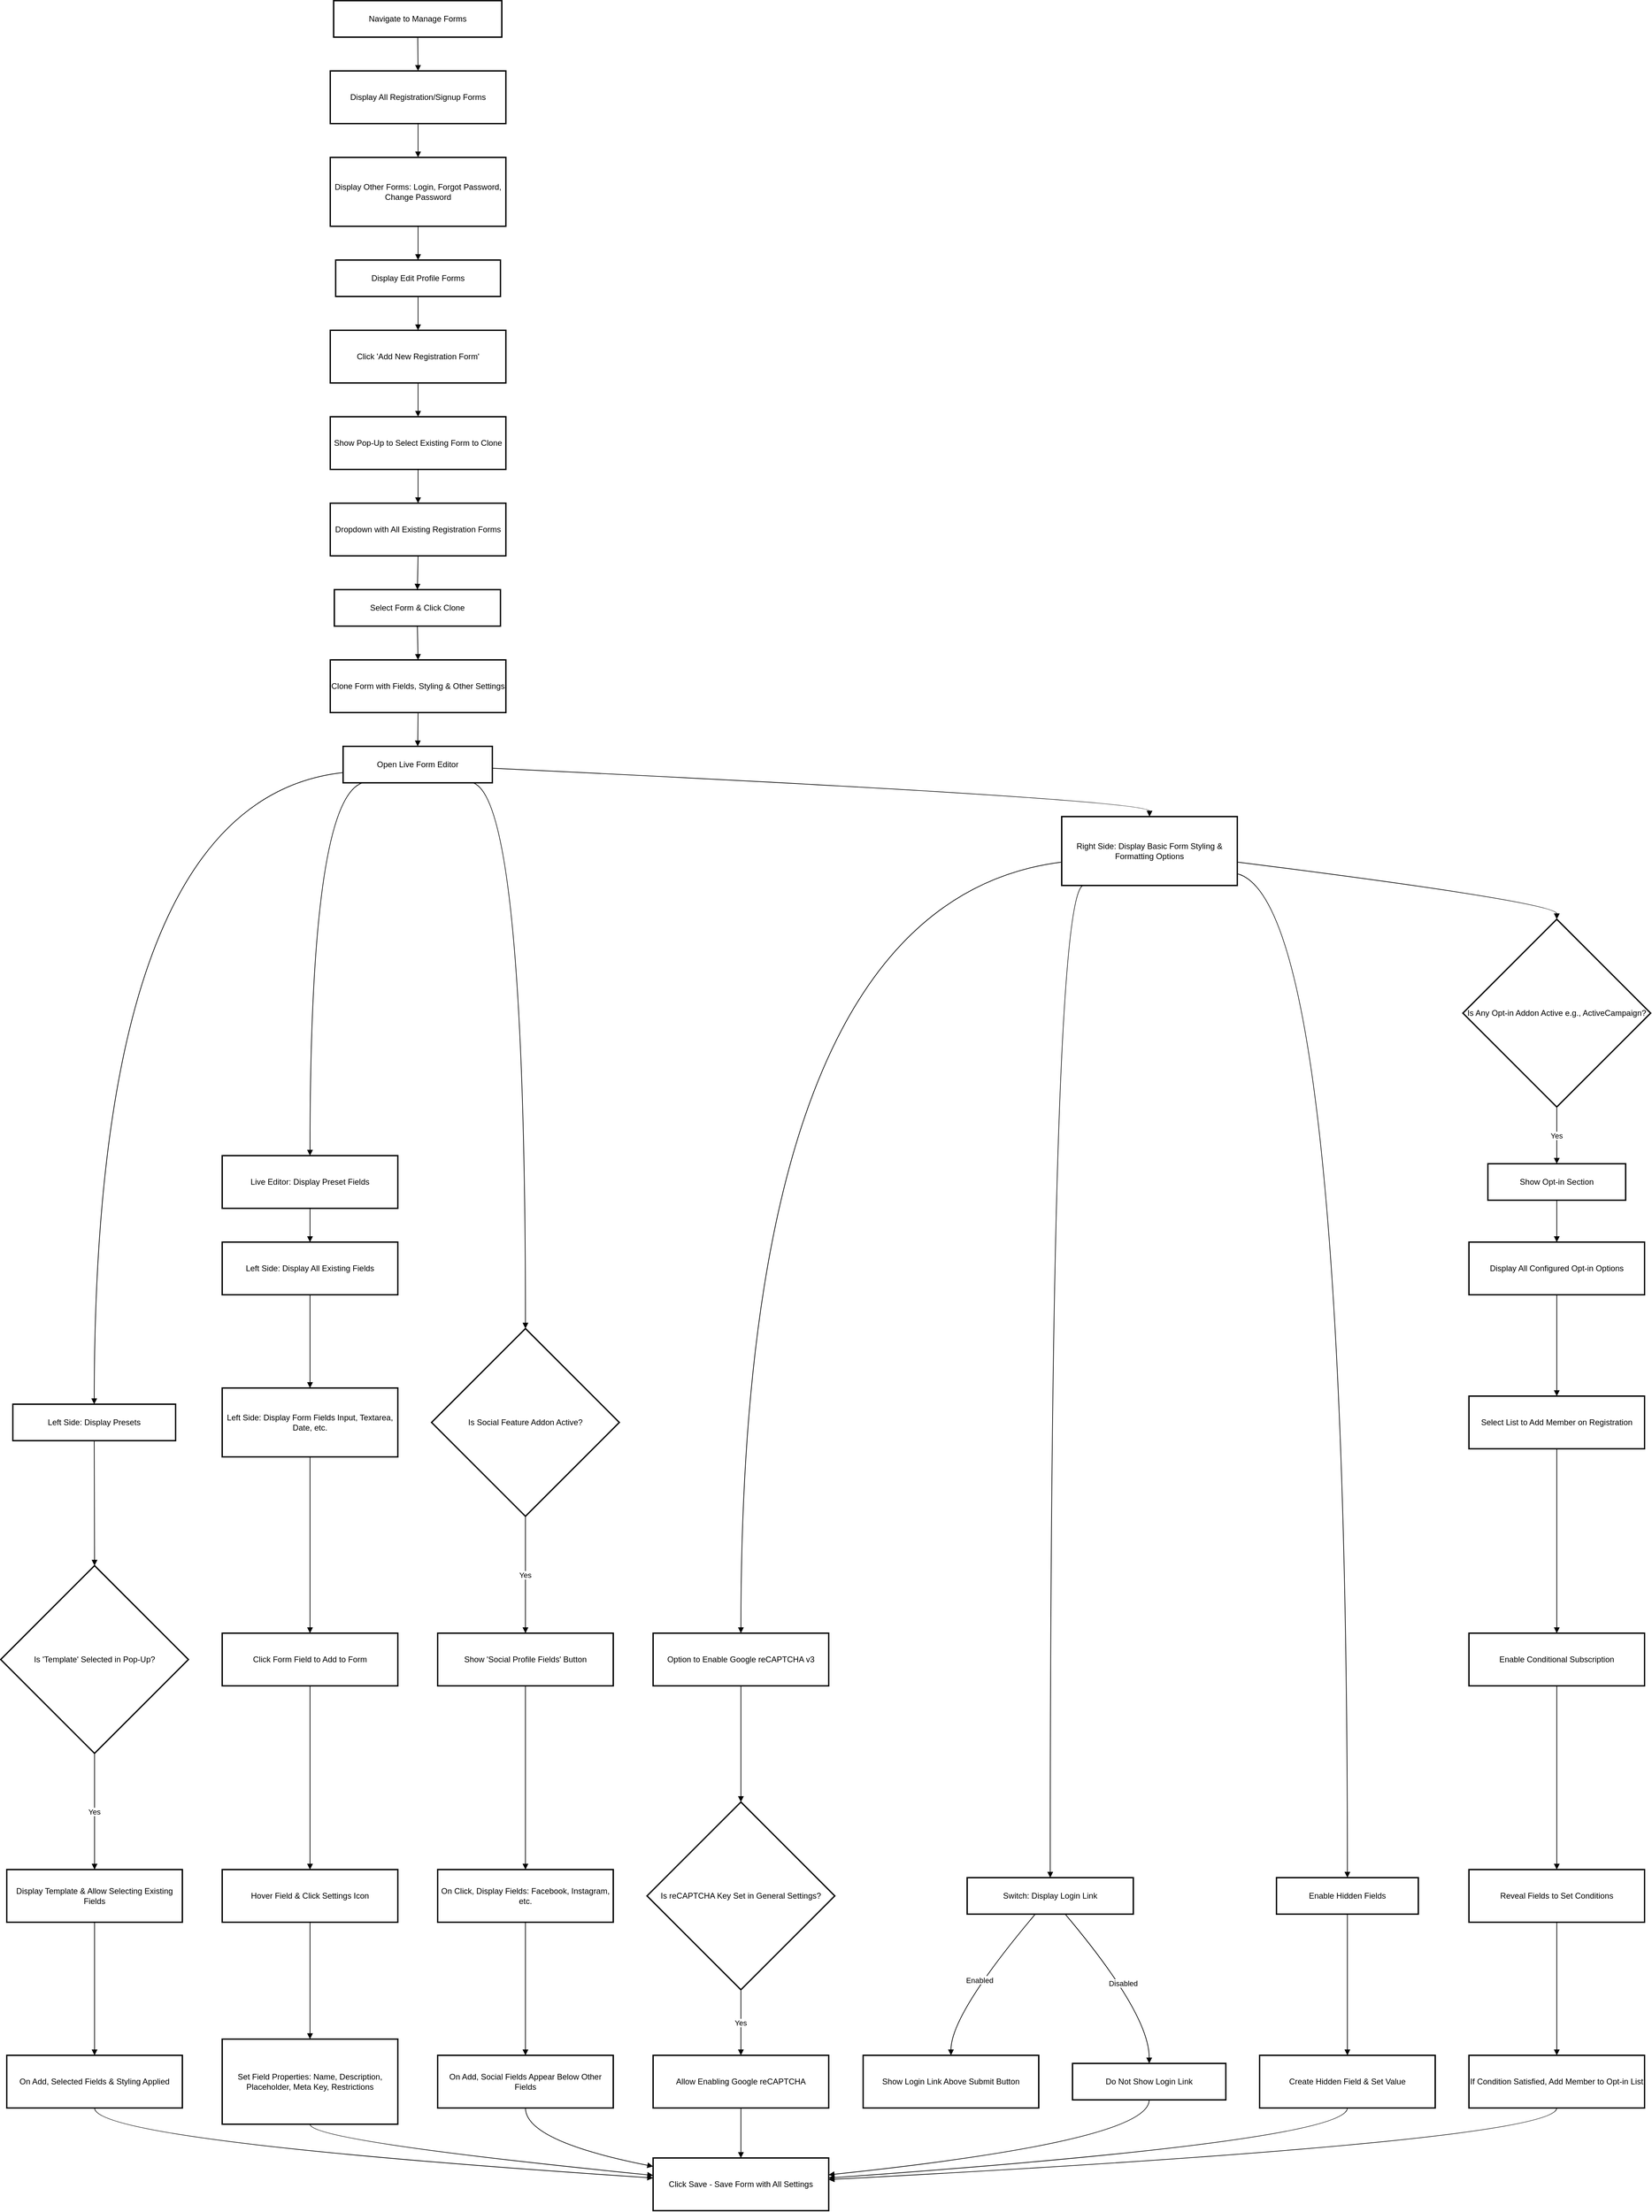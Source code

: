 <mxfile version="26.0.11">
  <diagram name="Page-1" id="vnbQvoCOIr6rev8CdeXU">
    <mxGraphModel dx="5250" dy="2610" grid="1" gridSize="10" guides="1" tooltips="1" connect="1" arrows="1" fold="1" page="1" pageScale="1" pageWidth="850" pageHeight="1100" math="0" shadow="0">
      <root>
        <mxCell id="0" />
        <mxCell id="1" parent="0" />
        <mxCell id="ffsXN4SnScIQA86dBzkv-1" value="Navigate to Manage Forms" style="whiteSpace=wrap;strokeWidth=2;" vertex="1" parent="1">
          <mxGeometry x="513" y="20" width="249" height="54" as="geometry" />
        </mxCell>
        <mxCell id="ffsXN4SnScIQA86dBzkv-2" value="Display All Registration/Signup Forms" style="whiteSpace=wrap;strokeWidth=2;" vertex="1" parent="1">
          <mxGeometry x="508" y="124" width="260" height="78" as="geometry" />
        </mxCell>
        <mxCell id="ffsXN4SnScIQA86dBzkv-3" value="Display Other Forms: Login, Forgot Password, Change Password" style="whiteSpace=wrap;strokeWidth=2;" vertex="1" parent="1">
          <mxGeometry x="508" y="252" width="260" height="102" as="geometry" />
        </mxCell>
        <mxCell id="ffsXN4SnScIQA86dBzkv-4" value="Display Edit Profile Forms" style="whiteSpace=wrap;strokeWidth=2;" vertex="1" parent="1">
          <mxGeometry x="516" y="404" width="244" height="54" as="geometry" />
        </mxCell>
        <mxCell id="ffsXN4SnScIQA86dBzkv-5" value="Click &#39;Add New Registration Form&#39;" style="whiteSpace=wrap;strokeWidth=2;" vertex="1" parent="1">
          <mxGeometry x="508" y="508" width="260" height="78" as="geometry" />
        </mxCell>
        <mxCell id="ffsXN4SnScIQA86dBzkv-6" value="Show Pop-Up to Select Existing Form to Clone" style="whiteSpace=wrap;strokeWidth=2;" vertex="1" parent="1">
          <mxGeometry x="508" y="636" width="260" height="78" as="geometry" />
        </mxCell>
        <mxCell id="ffsXN4SnScIQA86dBzkv-7" value="Dropdown with All Existing Registration Forms" style="whiteSpace=wrap;strokeWidth=2;" vertex="1" parent="1">
          <mxGeometry x="508" y="764" width="260" height="78" as="geometry" />
        </mxCell>
        <mxCell id="ffsXN4SnScIQA86dBzkv-8" value="Select Form &amp; Click Clone" style="whiteSpace=wrap;strokeWidth=2;" vertex="1" parent="1">
          <mxGeometry x="514" y="892" width="246" height="54" as="geometry" />
        </mxCell>
        <mxCell id="ffsXN4SnScIQA86dBzkv-9" value="Clone Form with Fields, Styling &amp; Other Settings" style="whiteSpace=wrap;strokeWidth=2;" vertex="1" parent="1">
          <mxGeometry x="508" y="996" width="260" height="78" as="geometry" />
        </mxCell>
        <mxCell id="ffsXN4SnScIQA86dBzkv-10" value="Open Live Form Editor" style="whiteSpace=wrap;strokeWidth=2;" vertex="1" parent="1">
          <mxGeometry x="527" y="1124" width="221" height="54" as="geometry" />
        </mxCell>
        <mxCell id="ffsXN4SnScIQA86dBzkv-11" value="Left Side: Display Presets" style="whiteSpace=wrap;strokeWidth=2;" vertex="1" parent="1">
          <mxGeometry x="38" y="2098" width="241" height="54" as="geometry" />
        </mxCell>
        <mxCell id="ffsXN4SnScIQA86dBzkv-12" value="Is &#39;Template&#39; Selected in Pop-Up?" style="rhombus;strokeWidth=2;whiteSpace=wrap;" vertex="1" parent="1">
          <mxGeometry x="20" y="2337" width="278" height="278" as="geometry" />
        </mxCell>
        <mxCell id="ffsXN4SnScIQA86dBzkv-13" value="Display Template &amp; Allow Selecting Existing Fields" style="whiteSpace=wrap;strokeWidth=2;" vertex="1" parent="1">
          <mxGeometry x="29" y="2787" width="260" height="78" as="geometry" />
        </mxCell>
        <mxCell id="ffsXN4SnScIQA86dBzkv-14" value="On Add, Selected Fields &amp; Styling Applied" style="whiteSpace=wrap;strokeWidth=2;" vertex="1" parent="1">
          <mxGeometry x="29" y="3062" width="260" height="78" as="geometry" />
        </mxCell>
        <mxCell id="ffsXN4SnScIQA86dBzkv-15" value="Click Save - Save Form with All Settings" style="whiteSpace=wrap;strokeWidth=2;" vertex="1" parent="1">
          <mxGeometry x="986" y="3214" width="260" height="78" as="geometry" />
        </mxCell>
        <mxCell id="ffsXN4SnScIQA86dBzkv-16" value="Live Editor: Display Preset Fields" style="whiteSpace=wrap;strokeWidth=2;" vertex="1" parent="1">
          <mxGeometry x="348" y="1730" width="260" height="78" as="geometry" />
        </mxCell>
        <mxCell id="ffsXN4SnScIQA86dBzkv-17" value="Left Side: Display All Existing Fields" style="whiteSpace=wrap;strokeWidth=2;" vertex="1" parent="1">
          <mxGeometry x="348" y="1858" width="260" height="78" as="geometry" />
        </mxCell>
        <mxCell id="ffsXN4SnScIQA86dBzkv-18" value="Left Side: Display Form Fields Input, Textarea, Date, etc." style="whiteSpace=wrap;strokeWidth=2;" vertex="1" parent="1">
          <mxGeometry x="348" y="2074" width="260" height="102" as="geometry" />
        </mxCell>
        <mxCell id="ffsXN4SnScIQA86dBzkv-19" value="Click Form Field to Add to Form" style="whiteSpace=wrap;strokeWidth=2;" vertex="1" parent="1">
          <mxGeometry x="348" y="2437" width="260" height="78" as="geometry" />
        </mxCell>
        <mxCell id="ffsXN4SnScIQA86dBzkv-20" value="Hover Field &amp; Click Settings Icon" style="whiteSpace=wrap;strokeWidth=2;" vertex="1" parent="1">
          <mxGeometry x="348" y="2787" width="260" height="78" as="geometry" />
        </mxCell>
        <mxCell id="ffsXN4SnScIQA86dBzkv-21" value="Set Field Properties: Name, Description, Placeholder, Meta Key, Restrictions" style="whiteSpace=wrap;strokeWidth=2;" vertex="1" parent="1">
          <mxGeometry x="348" y="3038" width="260" height="126" as="geometry" />
        </mxCell>
        <mxCell id="ffsXN4SnScIQA86dBzkv-22" value="Is Social Feature Addon Active?" style="rhombus;strokeWidth=2;whiteSpace=wrap;" vertex="1" parent="1">
          <mxGeometry x="658" y="1986" width="278" height="278" as="geometry" />
        </mxCell>
        <mxCell id="ffsXN4SnScIQA86dBzkv-23" value="Show &#39;Social Profile Fields&#39; Button" style="whiteSpace=wrap;strokeWidth=2;" vertex="1" parent="1">
          <mxGeometry x="667" y="2437" width="260" height="78" as="geometry" />
        </mxCell>
        <mxCell id="ffsXN4SnScIQA86dBzkv-24" value="On Click, Display Fields: Facebook, Instagram, etc." style="whiteSpace=wrap;strokeWidth=2;" vertex="1" parent="1">
          <mxGeometry x="667" y="2787" width="260" height="78" as="geometry" />
        </mxCell>
        <mxCell id="ffsXN4SnScIQA86dBzkv-25" value="On Add, Social Fields Appear Below Other Fields" style="whiteSpace=wrap;strokeWidth=2;" vertex="1" parent="1">
          <mxGeometry x="667" y="3062" width="260" height="78" as="geometry" />
        </mxCell>
        <mxCell id="ffsXN4SnScIQA86dBzkv-26" value="Right Side: Display Basic Form Styling &amp; Formatting Options" style="whiteSpace=wrap;strokeWidth=2;" vertex="1" parent="1">
          <mxGeometry x="1591" y="1228" width="260" height="102" as="geometry" />
        </mxCell>
        <mxCell id="ffsXN4SnScIQA86dBzkv-27" value="Option to Enable Google reCAPTCHA v3" style="whiteSpace=wrap;strokeWidth=2;" vertex="1" parent="1">
          <mxGeometry x="986" y="2437" width="260" height="78" as="geometry" />
        </mxCell>
        <mxCell id="ffsXN4SnScIQA86dBzkv-28" value="Is reCAPTCHA Key Set in General Settings?" style="rhombus;strokeWidth=2;whiteSpace=wrap;" vertex="1" parent="1">
          <mxGeometry x="977" y="2687" width="278" height="278" as="geometry" />
        </mxCell>
        <mxCell id="ffsXN4SnScIQA86dBzkv-29" value="Allow Enabling Google reCAPTCHA" style="whiteSpace=wrap;strokeWidth=2;" vertex="1" parent="1">
          <mxGeometry x="986" y="3062" width="260" height="78" as="geometry" />
        </mxCell>
        <mxCell id="ffsXN4SnScIQA86dBzkv-30" value="Switch: Display Login Link" style="whiteSpace=wrap;strokeWidth=2;" vertex="1" parent="1">
          <mxGeometry x="1451" y="2799" width="246" height="54" as="geometry" />
        </mxCell>
        <mxCell id="ffsXN4SnScIQA86dBzkv-31" value="Show Login Link Above Submit Button" style="whiteSpace=wrap;strokeWidth=2;" vertex="1" parent="1">
          <mxGeometry x="1297" y="3062" width="260" height="78" as="geometry" />
        </mxCell>
        <mxCell id="ffsXN4SnScIQA86dBzkv-32" value="Do Not Show Login Link" style="whiteSpace=wrap;strokeWidth=2;" vertex="1" parent="1">
          <mxGeometry x="1607" y="3074" width="227" height="54" as="geometry" />
        </mxCell>
        <mxCell id="ffsXN4SnScIQA86dBzkv-33" value="Enable Hidden Fields" style="whiteSpace=wrap;strokeWidth=2;" vertex="1" parent="1">
          <mxGeometry x="1909" y="2799" width="210" height="54" as="geometry" />
        </mxCell>
        <mxCell id="ffsXN4SnScIQA86dBzkv-34" value="Create Hidden Field &amp; Set Value" style="whiteSpace=wrap;strokeWidth=2;" vertex="1" parent="1">
          <mxGeometry x="1884" y="3062" width="260" height="78" as="geometry" />
        </mxCell>
        <mxCell id="ffsXN4SnScIQA86dBzkv-35" value="Is Any Opt-in Addon Active e.g., ActiveCampaign?" style="rhombus;strokeWidth=2;whiteSpace=wrap;" vertex="1" parent="1">
          <mxGeometry x="2185" y="1380" width="278" height="278" as="geometry" />
        </mxCell>
        <mxCell id="ffsXN4SnScIQA86dBzkv-36" value="Show Opt-in Section" style="whiteSpace=wrap;strokeWidth=2;" vertex="1" parent="1">
          <mxGeometry x="2222" y="1742" width="204" height="54" as="geometry" />
        </mxCell>
        <mxCell id="ffsXN4SnScIQA86dBzkv-37" value="Display All Configured Opt-in Options" style="whiteSpace=wrap;strokeWidth=2;" vertex="1" parent="1">
          <mxGeometry x="2194" y="1858" width="260" height="78" as="geometry" />
        </mxCell>
        <mxCell id="ffsXN4SnScIQA86dBzkv-38" value="Select List to Add Member on Registration" style="whiteSpace=wrap;strokeWidth=2;" vertex="1" parent="1">
          <mxGeometry x="2194" y="2086" width="260" height="78" as="geometry" />
        </mxCell>
        <mxCell id="ffsXN4SnScIQA86dBzkv-39" value="Enable Conditional Subscription" style="whiteSpace=wrap;strokeWidth=2;" vertex="1" parent="1">
          <mxGeometry x="2194" y="2437" width="260" height="78" as="geometry" />
        </mxCell>
        <mxCell id="ffsXN4SnScIQA86dBzkv-40" value="Reveal Fields to Set Conditions" style="whiteSpace=wrap;strokeWidth=2;" vertex="1" parent="1">
          <mxGeometry x="2194" y="2787" width="260" height="78" as="geometry" />
        </mxCell>
        <mxCell id="ffsXN4SnScIQA86dBzkv-41" value="If Condition Satisfied, Add Member to Opt-in List" style="whiteSpace=wrap;strokeWidth=2;" vertex="1" parent="1">
          <mxGeometry x="2194" y="3062" width="260" height="78" as="geometry" />
        </mxCell>
        <mxCell id="ffsXN4SnScIQA86dBzkv-42" value="" style="curved=1;startArrow=none;endArrow=block;exitX=0.5;exitY=1;entryX=0.5;entryY=0;rounded=0;" edge="1" parent="1" source="ffsXN4SnScIQA86dBzkv-1" target="ffsXN4SnScIQA86dBzkv-2">
          <mxGeometry relative="1" as="geometry">
            <Array as="points" />
          </mxGeometry>
        </mxCell>
        <mxCell id="ffsXN4SnScIQA86dBzkv-43" value="" style="curved=1;startArrow=none;endArrow=block;exitX=0.5;exitY=1;entryX=0.5;entryY=0;rounded=0;" edge="1" parent="1" source="ffsXN4SnScIQA86dBzkv-2" target="ffsXN4SnScIQA86dBzkv-3">
          <mxGeometry relative="1" as="geometry">
            <Array as="points" />
          </mxGeometry>
        </mxCell>
        <mxCell id="ffsXN4SnScIQA86dBzkv-44" value="" style="curved=1;startArrow=none;endArrow=block;exitX=0.5;exitY=1;entryX=0.5;entryY=0;rounded=0;" edge="1" parent="1" source="ffsXN4SnScIQA86dBzkv-3" target="ffsXN4SnScIQA86dBzkv-4">
          <mxGeometry relative="1" as="geometry">
            <Array as="points" />
          </mxGeometry>
        </mxCell>
        <mxCell id="ffsXN4SnScIQA86dBzkv-45" value="" style="curved=1;startArrow=none;endArrow=block;exitX=0.5;exitY=1;entryX=0.5;entryY=0;rounded=0;" edge="1" parent="1" source="ffsXN4SnScIQA86dBzkv-4" target="ffsXN4SnScIQA86dBzkv-5">
          <mxGeometry relative="1" as="geometry">
            <Array as="points" />
          </mxGeometry>
        </mxCell>
        <mxCell id="ffsXN4SnScIQA86dBzkv-46" value="" style="curved=1;startArrow=none;endArrow=block;exitX=0.5;exitY=1;entryX=0.5;entryY=0;rounded=0;" edge="1" parent="1" source="ffsXN4SnScIQA86dBzkv-5" target="ffsXN4SnScIQA86dBzkv-6">
          <mxGeometry relative="1" as="geometry">
            <Array as="points" />
          </mxGeometry>
        </mxCell>
        <mxCell id="ffsXN4SnScIQA86dBzkv-47" value="" style="curved=1;startArrow=none;endArrow=block;exitX=0.5;exitY=1;entryX=0.5;entryY=0;rounded=0;" edge="1" parent="1" source="ffsXN4SnScIQA86dBzkv-6" target="ffsXN4SnScIQA86dBzkv-7">
          <mxGeometry relative="1" as="geometry">
            <Array as="points" />
          </mxGeometry>
        </mxCell>
        <mxCell id="ffsXN4SnScIQA86dBzkv-48" value="" style="curved=1;startArrow=none;endArrow=block;exitX=0.5;exitY=1;entryX=0.5;entryY=0;rounded=0;" edge="1" parent="1" source="ffsXN4SnScIQA86dBzkv-7" target="ffsXN4SnScIQA86dBzkv-8">
          <mxGeometry relative="1" as="geometry">
            <Array as="points" />
          </mxGeometry>
        </mxCell>
        <mxCell id="ffsXN4SnScIQA86dBzkv-49" value="" style="curved=1;startArrow=none;endArrow=block;exitX=0.5;exitY=1;entryX=0.5;entryY=0;rounded=0;" edge="1" parent="1" source="ffsXN4SnScIQA86dBzkv-8" target="ffsXN4SnScIQA86dBzkv-9">
          <mxGeometry relative="1" as="geometry">
            <Array as="points" />
          </mxGeometry>
        </mxCell>
        <mxCell id="ffsXN4SnScIQA86dBzkv-50" value="" style="curved=1;startArrow=none;endArrow=block;exitX=0.5;exitY=1;entryX=0.5;entryY=0;rounded=0;" edge="1" parent="1" source="ffsXN4SnScIQA86dBzkv-9" target="ffsXN4SnScIQA86dBzkv-10">
          <mxGeometry relative="1" as="geometry">
            <Array as="points" />
          </mxGeometry>
        </mxCell>
        <mxCell id="ffsXN4SnScIQA86dBzkv-51" value="" style="curved=1;startArrow=none;endArrow=block;exitX=0;exitY=0.72;entryX=0.5;entryY=0.01;rounded=0;" edge="1" parent="1" source="ffsXN4SnScIQA86dBzkv-10" target="ffsXN4SnScIQA86dBzkv-11">
          <mxGeometry relative="1" as="geometry">
            <Array as="points">
              <mxPoint x="159" y="1203" />
            </Array>
          </mxGeometry>
        </mxCell>
        <mxCell id="ffsXN4SnScIQA86dBzkv-52" value="" style="curved=1;startArrow=none;endArrow=block;exitX=0.5;exitY=1.01;entryX=0.5;entryY=0;rounded=0;" edge="1" parent="1" source="ffsXN4SnScIQA86dBzkv-11" target="ffsXN4SnScIQA86dBzkv-12">
          <mxGeometry relative="1" as="geometry">
            <Array as="points" />
          </mxGeometry>
        </mxCell>
        <mxCell id="ffsXN4SnScIQA86dBzkv-53" value="Yes" style="curved=1;startArrow=none;endArrow=block;exitX=0.5;exitY=1;entryX=0.5;entryY=0;rounded=0;" edge="1" parent="1" source="ffsXN4SnScIQA86dBzkv-12" target="ffsXN4SnScIQA86dBzkv-13">
          <mxGeometry relative="1" as="geometry">
            <Array as="points" />
          </mxGeometry>
        </mxCell>
        <mxCell id="ffsXN4SnScIQA86dBzkv-54" value="" style="curved=1;startArrow=none;endArrow=block;exitX=0.5;exitY=1;entryX=0.5;entryY=-0.01;rounded=0;" edge="1" parent="1" source="ffsXN4SnScIQA86dBzkv-13" target="ffsXN4SnScIQA86dBzkv-14">
          <mxGeometry relative="1" as="geometry">
            <Array as="points" />
          </mxGeometry>
        </mxCell>
        <mxCell id="ffsXN4SnScIQA86dBzkv-55" value="" style="curved=1;startArrow=none;endArrow=block;exitX=0.5;exitY=0.99;entryX=0;entryY=0.38;rounded=0;" edge="1" parent="1" source="ffsXN4SnScIQA86dBzkv-14" target="ffsXN4SnScIQA86dBzkv-15">
          <mxGeometry relative="1" as="geometry">
            <Array as="points">
              <mxPoint x="159" y="3189" />
            </Array>
          </mxGeometry>
        </mxCell>
        <mxCell id="ffsXN4SnScIQA86dBzkv-56" value="" style="curved=1;startArrow=none;endArrow=block;exitX=0.13;exitY=1;entryX=0.5;entryY=0.01;rounded=0;" edge="1" parent="1" source="ffsXN4SnScIQA86dBzkv-10" target="ffsXN4SnScIQA86dBzkv-16">
          <mxGeometry relative="1" as="geometry">
            <Array as="points">
              <mxPoint x="478" y="1203" />
            </Array>
          </mxGeometry>
        </mxCell>
        <mxCell id="ffsXN4SnScIQA86dBzkv-57" value="" style="curved=1;startArrow=none;endArrow=block;exitX=0.5;exitY=1.01;entryX=0.5;entryY=0.01;rounded=0;" edge="1" parent="1" source="ffsXN4SnScIQA86dBzkv-16" target="ffsXN4SnScIQA86dBzkv-17">
          <mxGeometry relative="1" as="geometry">
            <Array as="points" />
          </mxGeometry>
        </mxCell>
        <mxCell id="ffsXN4SnScIQA86dBzkv-58" value="" style="curved=1;startArrow=none;endArrow=block;exitX=0.5;exitY=1.01;entryX=0.5;entryY=0;rounded=0;" edge="1" parent="1" source="ffsXN4SnScIQA86dBzkv-17" target="ffsXN4SnScIQA86dBzkv-18">
          <mxGeometry relative="1" as="geometry">
            <Array as="points" />
          </mxGeometry>
        </mxCell>
        <mxCell id="ffsXN4SnScIQA86dBzkv-59" value="" style="curved=1;startArrow=none;endArrow=block;exitX=0.5;exitY=1;entryX=0.5;entryY=0;rounded=0;" edge="1" parent="1" source="ffsXN4SnScIQA86dBzkv-18" target="ffsXN4SnScIQA86dBzkv-19">
          <mxGeometry relative="1" as="geometry">
            <Array as="points" />
          </mxGeometry>
        </mxCell>
        <mxCell id="ffsXN4SnScIQA86dBzkv-60" value="" style="curved=1;startArrow=none;endArrow=block;exitX=0.5;exitY=1;entryX=0.5;entryY=0;rounded=0;" edge="1" parent="1" source="ffsXN4SnScIQA86dBzkv-19" target="ffsXN4SnScIQA86dBzkv-20">
          <mxGeometry relative="1" as="geometry">
            <Array as="points" />
          </mxGeometry>
        </mxCell>
        <mxCell id="ffsXN4SnScIQA86dBzkv-61" value="" style="curved=1;startArrow=none;endArrow=block;exitX=0.5;exitY=1;entryX=0.5;entryY=0;rounded=0;" edge="1" parent="1" source="ffsXN4SnScIQA86dBzkv-20" target="ffsXN4SnScIQA86dBzkv-21">
          <mxGeometry relative="1" as="geometry">
            <Array as="points" />
          </mxGeometry>
        </mxCell>
        <mxCell id="ffsXN4SnScIQA86dBzkv-62" value="" style="curved=1;startArrow=none;endArrow=block;exitX=0.5;exitY=1;entryX=0;entryY=0.33;rounded=0;" edge="1" parent="1" source="ffsXN4SnScIQA86dBzkv-21" target="ffsXN4SnScIQA86dBzkv-15">
          <mxGeometry relative="1" as="geometry">
            <Array as="points">
              <mxPoint x="478" y="3189" />
            </Array>
          </mxGeometry>
        </mxCell>
        <mxCell id="ffsXN4SnScIQA86dBzkv-63" value="" style="curved=1;startArrow=none;endArrow=block;exitX=0.87;exitY=1;entryX=0.5;entryY=0;rounded=0;" edge="1" parent="1" source="ffsXN4SnScIQA86dBzkv-10" target="ffsXN4SnScIQA86dBzkv-22">
          <mxGeometry relative="1" as="geometry">
            <Array as="points">
              <mxPoint x="797" y="1203" />
            </Array>
          </mxGeometry>
        </mxCell>
        <mxCell id="ffsXN4SnScIQA86dBzkv-64" value="Yes" style="curved=1;startArrow=none;endArrow=block;exitX=0.5;exitY=1;entryX=0.5;entryY=0;rounded=0;" edge="1" parent="1" source="ffsXN4SnScIQA86dBzkv-22" target="ffsXN4SnScIQA86dBzkv-23">
          <mxGeometry relative="1" as="geometry">
            <Array as="points" />
          </mxGeometry>
        </mxCell>
        <mxCell id="ffsXN4SnScIQA86dBzkv-65" value="" style="curved=1;startArrow=none;endArrow=block;exitX=0.5;exitY=1;entryX=0.5;entryY=0;rounded=0;" edge="1" parent="1" source="ffsXN4SnScIQA86dBzkv-23" target="ffsXN4SnScIQA86dBzkv-24">
          <mxGeometry relative="1" as="geometry">
            <Array as="points" />
          </mxGeometry>
        </mxCell>
        <mxCell id="ffsXN4SnScIQA86dBzkv-66" value="" style="curved=1;startArrow=none;endArrow=block;exitX=0.5;exitY=1;entryX=0.5;entryY=-0.01;rounded=0;" edge="1" parent="1" source="ffsXN4SnScIQA86dBzkv-24" target="ffsXN4SnScIQA86dBzkv-25">
          <mxGeometry relative="1" as="geometry">
            <Array as="points" />
          </mxGeometry>
        </mxCell>
        <mxCell id="ffsXN4SnScIQA86dBzkv-67" value="" style="curved=1;startArrow=none;endArrow=block;exitX=0.5;exitY=0.99;entryX=0;entryY=0.16;rounded=0;" edge="1" parent="1" source="ffsXN4SnScIQA86dBzkv-25" target="ffsXN4SnScIQA86dBzkv-15">
          <mxGeometry relative="1" as="geometry">
            <Array as="points">
              <mxPoint x="797" y="3189" />
            </Array>
          </mxGeometry>
        </mxCell>
        <mxCell id="ffsXN4SnScIQA86dBzkv-68" value="" style="curved=1;startArrow=none;endArrow=block;exitX=1;exitY=0.6;entryX=0.5;entryY=0;rounded=0;" edge="1" parent="1" source="ffsXN4SnScIQA86dBzkv-10" target="ffsXN4SnScIQA86dBzkv-26">
          <mxGeometry relative="1" as="geometry">
            <Array as="points">
              <mxPoint x="1721" y="1203" />
            </Array>
          </mxGeometry>
        </mxCell>
        <mxCell id="ffsXN4SnScIQA86dBzkv-69" value="" style="curved=1;startArrow=none;endArrow=block;exitX=0;exitY=0.66;entryX=0.5;entryY=0;rounded=0;" edge="1" parent="1" source="ffsXN4SnScIQA86dBzkv-26" target="ffsXN4SnScIQA86dBzkv-27">
          <mxGeometry relative="1" as="geometry">
            <Array as="points">
              <mxPoint x="1116" y="1355" />
            </Array>
          </mxGeometry>
        </mxCell>
        <mxCell id="ffsXN4SnScIQA86dBzkv-70" value="" style="curved=1;startArrow=none;endArrow=block;exitX=0.5;exitY=1;entryX=0.5;entryY=0;rounded=0;" edge="1" parent="1" source="ffsXN4SnScIQA86dBzkv-27" target="ffsXN4SnScIQA86dBzkv-28">
          <mxGeometry relative="1" as="geometry">
            <Array as="points" />
          </mxGeometry>
        </mxCell>
        <mxCell id="ffsXN4SnScIQA86dBzkv-71" value="Yes" style="curved=1;startArrow=none;endArrow=block;exitX=0.5;exitY=1;entryX=0.5;entryY=-0.01;rounded=0;" edge="1" parent="1" source="ffsXN4SnScIQA86dBzkv-28" target="ffsXN4SnScIQA86dBzkv-29">
          <mxGeometry relative="1" as="geometry">
            <Array as="points" />
          </mxGeometry>
        </mxCell>
        <mxCell id="ffsXN4SnScIQA86dBzkv-72" value="" style="curved=1;startArrow=none;endArrow=block;exitX=0.5;exitY=0.99;entryX=0.5;entryY=-0.01;rounded=0;" edge="1" parent="1" source="ffsXN4SnScIQA86dBzkv-29" target="ffsXN4SnScIQA86dBzkv-15">
          <mxGeometry relative="1" as="geometry">
            <Array as="points" />
          </mxGeometry>
        </mxCell>
        <mxCell id="ffsXN4SnScIQA86dBzkv-73" value="" style="curved=1;startArrow=none;endArrow=block;exitX=0.12;exitY=1;entryX=0.5;entryY=0;rounded=0;" edge="1" parent="1" source="ffsXN4SnScIQA86dBzkv-26" target="ffsXN4SnScIQA86dBzkv-30">
          <mxGeometry relative="1" as="geometry">
            <Array as="points">
              <mxPoint x="1574" y="1355" />
            </Array>
          </mxGeometry>
        </mxCell>
        <mxCell id="ffsXN4SnScIQA86dBzkv-74" value="Enabled" style="curved=1;startArrow=none;endArrow=block;exitX=0.41;exitY=1;entryX=0.5;entryY=-0.01;rounded=0;" edge="1" parent="1" source="ffsXN4SnScIQA86dBzkv-30" target="ffsXN4SnScIQA86dBzkv-31">
          <mxGeometry relative="1" as="geometry">
            <Array as="points">
              <mxPoint x="1427" y="3001" />
            </Array>
          </mxGeometry>
        </mxCell>
        <mxCell id="ffsXN4SnScIQA86dBzkv-75" value="Disabled" style="curved=1;startArrow=none;endArrow=block;exitX=0.59;exitY=1;entryX=0.5;entryY=-0.01;rounded=0;" edge="1" parent="1" source="ffsXN4SnScIQA86dBzkv-30" target="ffsXN4SnScIQA86dBzkv-32">
          <mxGeometry relative="1" as="geometry">
            <Array as="points">
              <mxPoint x="1721" y="3001" />
            </Array>
          </mxGeometry>
        </mxCell>
        <mxCell id="ffsXN4SnScIQA86dBzkv-76" value="" style="curved=1;startArrow=none;endArrow=block;exitX=0.5;exitY=0.99;entryX=1;entryY=0.32;rounded=0;" edge="1" parent="1" source="ffsXN4SnScIQA86dBzkv-32" target="ffsXN4SnScIQA86dBzkv-15">
          <mxGeometry relative="1" as="geometry">
            <Array as="points">
              <mxPoint x="1721" y="3189" />
            </Array>
          </mxGeometry>
        </mxCell>
        <mxCell id="ffsXN4SnScIQA86dBzkv-77" value="" style="curved=1;startArrow=none;endArrow=block;exitX=1;exitY=0.83;entryX=0.5;entryY=0;rounded=0;" edge="1" parent="1" source="ffsXN4SnScIQA86dBzkv-26" target="ffsXN4SnScIQA86dBzkv-33">
          <mxGeometry relative="1" as="geometry">
            <Array as="points">
              <mxPoint x="2014" y="1355" />
            </Array>
          </mxGeometry>
        </mxCell>
        <mxCell id="ffsXN4SnScIQA86dBzkv-78" value="" style="curved=1;startArrow=none;endArrow=block;exitX=0.5;exitY=1;entryX=0.5;entryY=-0.01;rounded=0;" edge="1" parent="1" source="ffsXN4SnScIQA86dBzkv-33" target="ffsXN4SnScIQA86dBzkv-34">
          <mxGeometry relative="1" as="geometry">
            <Array as="points" />
          </mxGeometry>
        </mxCell>
        <mxCell id="ffsXN4SnScIQA86dBzkv-79" value="" style="curved=1;startArrow=none;endArrow=block;exitX=0.5;exitY=0.99;entryX=1;entryY=0.38;rounded=0;" edge="1" parent="1" source="ffsXN4SnScIQA86dBzkv-34" target="ffsXN4SnScIQA86dBzkv-15">
          <mxGeometry relative="1" as="geometry">
            <Array as="points">
              <mxPoint x="2014" y="3189" />
            </Array>
          </mxGeometry>
        </mxCell>
        <mxCell id="ffsXN4SnScIQA86dBzkv-80" value="" style="curved=1;startArrow=none;endArrow=block;exitX=1;exitY=0.66;entryX=0.5;entryY=0;rounded=0;" edge="1" parent="1" source="ffsXN4SnScIQA86dBzkv-26" target="ffsXN4SnScIQA86dBzkv-35">
          <mxGeometry relative="1" as="geometry">
            <Array as="points">
              <mxPoint x="2324" y="1355" />
            </Array>
          </mxGeometry>
        </mxCell>
        <mxCell id="ffsXN4SnScIQA86dBzkv-81" value="Yes" style="curved=1;startArrow=none;endArrow=block;exitX=0.5;exitY=1;entryX=0.5;entryY=0.01;rounded=0;" edge="1" parent="1" source="ffsXN4SnScIQA86dBzkv-35" target="ffsXN4SnScIQA86dBzkv-36">
          <mxGeometry relative="1" as="geometry">
            <Array as="points" />
          </mxGeometry>
        </mxCell>
        <mxCell id="ffsXN4SnScIQA86dBzkv-82" value="" style="curved=1;startArrow=none;endArrow=block;exitX=0.5;exitY=1.01;entryX=0.5;entryY=0.01;rounded=0;" edge="1" parent="1" source="ffsXN4SnScIQA86dBzkv-36" target="ffsXN4SnScIQA86dBzkv-37">
          <mxGeometry relative="1" as="geometry">
            <Array as="points" />
          </mxGeometry>
        </mxCell>
        <mxCell id="ffsXN4SnScIQA86dBzkv-83" value="" style="curved=1;startArrow=none;endArrow=block;exitX=0.5;exitY=1.01;entryX=0.5;entryY=0.01;rounded=0;" edge="1" parent="1" source="ffsXN4SnScIQA86dBzkv-37" target="ffsXN4SnScIQA86dBzkv-38">
          <mxGeometry relative="1" as="geometry">
            <Array as="points" />
          </mxGeometry>
        </mxCell>
        <mxCell id="ffsXN4SnScIQA86dBzkv-84" value="" style="curved=1;startArrow=none;endArrow=block;exitX=0.5;exitY=1.01;entryX=0.5;entryY=0;rounded=0;" edge="1" parent="1" source="ffsXN4SnScIQA86dBzkv-38" target="ffsXN4SnScIQA86dBzkv-39">
          <mxGeometry relative="1" as="geometry">
            <Array as="points" />
          </mxGeometry>
        </mxCell>
        <mxCell id="ffsXN4SnScIQA86dBzkv-85" value="" style="curved=1;startArrow=none;endArrow=block;exitX=0.5;exitY=1;entryX=0.5;entryY=0;rounded=0;" edge="1" parent="1" source="ffsXN4SnScIQA86dBzkv-39" target="ffsXN4SnScIQA86dBzkv-40">
          <mxGeometry relative="1" as="geometry">
            <Array as="points" />
          </mxGeometry>
        </mxCell>
        <mxCell id="ffsXN4SnScIQA86dBzkv-86" value="" style="curved=1;startArrow=none;endArrow=block;exitX=0.5;exitY=1;entryX=0.5;entryY=-0.01;rounded=0;" edge="1" parent="1" source="ffsXN4SnScIQA86dBzkv-40" target="ffsXN4SnScIQA86dBzkv-41">
          <mxGeometry relative="1" as="geometry">
            <Array as="points" />
          </mxGeometry>
        </mxCell>
        <mxCell id="ffsXN4SnScIQA86dBzkv-87" value="" style="curved=1;startArrow=none;endArrow=block;exitX=0.5;exitY=0.99;entryX=1;entryY=0.41;rounded=0;" edge="1" parent="1" source="ffsXN4SnScIQA86dBzkv-41" target="ffsXN4SnScIQA86dBzkv-15">
          <mxGeometry relative="1" as="geometry">
            <Array as="points">
              <mxPoint x="2324" y="3189" />
            </Array>
          </mxGeometry>
        </mxCell>
      </root>
    </mxGraphModel>
  </diagram>
</mxfile>
